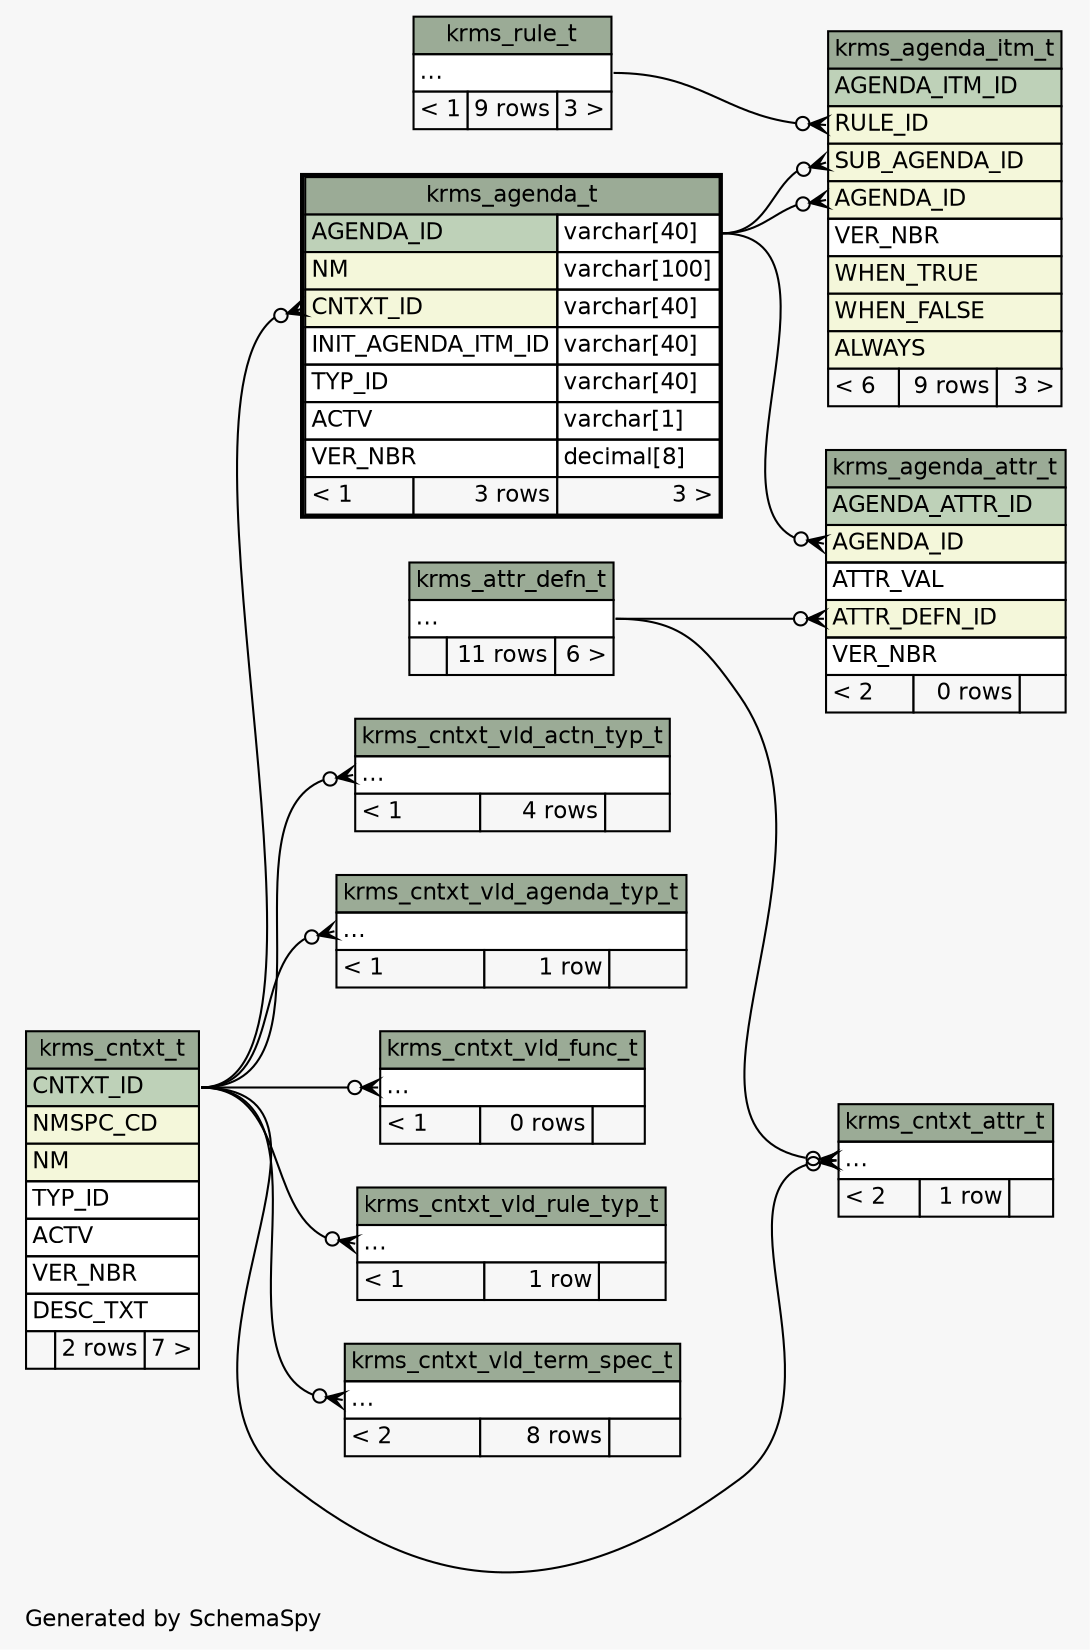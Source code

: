 // dot 2.28.0 on Mac OS X 10.7.2
// SchemaSpy rev 590
digraph "twoDegreesRelationshipsDiagram" {
  graph [
    rankdir="RL"
    bgcolor="#f7f7f7"
    label="\nGenerated by SchemaSpy"
    labeljust="l"
    nodesep="0.18"
    ranksep="0.46"
    fontname="Helvetica"
    fontsize="11"
  ];
  node [
    fontname="Helvetica"
    fontsize="11"
    shape="plaintext"
  ];
  edge [
    arrowsize="0.8"
  ];
  "krms_agenda_attr_t":"AGENDA_ID":w -> "krms_agenda_t":"AGENDA_ID.type":e [arrowhead=none dir=back arrowtail=crowodot];
  "krms_agenda_attr_t":"ATTR_DEFN_ID":w -> "krms_attr_defn_t":"elipses":e [arrowhead=none dir=back arrowtail=crowodot];
  "krms_agenda_itm_t":"AGENDA_ID":w -> "krms_agenda_t":"AGENDA_ID.type":e [arrowhead=none dir=back arrowtail=crowodot];
  "krms_agenda_itm_t":"RULE_ID":w -> "krms_rule_t":"elipses":e [arrowhead=none dir=back arrowtail=crowodot];
  "krms_agenda_itm_t":"SUB_AGENDA_ID":w -> "krms_agenda_t":"AGENDA_ID.type":e [arrowhead=none dir=back arrowtail=crowodot];
  "krms_agenda_t":"CNTXT_ID":w -> "krms_cntxt_t":"CNTXT_ID":e [arrowhead=none dir=back arrowtail=crowodot];
  "krms_cntxt_attr_t":"elipses":w -> "krms_attr_defn_t":"elipses":e [arrowhead=none dir=back arrowtail=crowodot];
  "krms_cntxt_attr_t":"elipses":w -> "krms_cntxt_t":"CNTXT_ID":e [arrowhead=none dir=back arrowtail=crowodot];
  "krms_cntxt_vld_actn_typ_t":"elipses":w -> "krms_cntxt_t":"CNTXT_ID":e [arrowhead=none dir=back arrowtail=crowodot];
  "krms_cntxt_vld_agenda_typ_t":"elipses":w -> "krms_cntxt_t":"CNTXT_ID":e [arrowhead=none dir=back arrowtail=crowodot];
  "krms_cntxt_vld_func_t":"elipses":w -> "krms_cntxt_t":"CNTXT_ID":e [arrowhead=none dir=back arrowtail=crowodot];
  "krms_cntxt_vld_rule_typ_t":"elipses":w -> "krms_cntxt_t":"CNTXT_ID":e [arrowhead=none dir=back arrowtail=crowodot];
  "krms_cntxt_vld_term_spec_t":"elipses":w -> "krms_cntxt_t":"CNTXT_ID":e [arrowhead=none dir=back arrowtail=crowodot];
  "krms_agenda_attr_t" [
    label=<
    <TABLE BORDER="0" CELLBORDER="1" CELLSPACING="0" BGCOLOR="#ffffff">
      <TR><TD COLSPAN="3" BGCOLOR="#9bab96" ALIGN="CENTER">krms_agenda_attr_t</TD></TR>
      <TR><TD PORT="AGENDA_ATTR_ID" COLSPAN="3" BGCOLOR="#bed1b8" ALIGN="LEFT">AGENDA_ATTR_ID</TD></TR>
      <TR><TD PORT="AGENDA_ID" COLSPAN="3" BGCOLOR="#f4f7da" ALIGN="LEFT">AGENDA_ID</TD></TR>
      <TR><TD PORT="ATTR_VAL" COLSPAN="3" ALIGN="LEFT">ATTR_VAL</TD></TR>
      <TR><TD PORT="ATTR_DEFN_ID" COLSPAN="3" BGCOLOR="#f4f7da" ALIGN="LEFT">ATTR_DEFN_ID</TD></TR>
      <TR><TD PORT="VER_NBR" COLSPAN="3" ALIGN="LEFT">VER_NBR</TD></TR>
      <TR><TD ALIGN="LEFT" BGCOLOR="#f7f7f7">&lt; 2</TD><TD ALIGN="RIGHT" BGCOLOR="#f7f7f7">0 rows</TD><TD ALIGN="RIGHT" BGCOLOR="#f7f7f7">  </TD></TR>
    </TABLE>>
    URL="krms_agenda_attr_t.html"
    tooltip="krms_agenda_attr_t"
  ];
  "krms_agenda_itm_t" [
    label=<
    <TABLE BORDER="0" CELLBORDER="1" CELLSPACING="0" BGCOLOR="#ffffff">
      <TR><TD COLSPAN="3" BGCOLOR="#9bab96" ALIGN="CENTER">krms_agenda_itm_t</TD></TR>
      <TR><TD PORT="AGENDA_ITM_ID" COLSPAN="3" BGCOLOR="#bed1b8" ALIGN="LEFT">AGENDA_ITM_ID</TD></TR>
      <TR><TD PORT="RULE_ID" COLSPAN="3" BGCOLOR="#f4f7da" ALIGN="LEFT">RULE_ID</TD></TR>
      <TR><TD PORT="SUB_AGENDA_ID" COLSPAN="3" BGCOLOR="#f4f7da" ALIGN="LEFT">SUB_AGENDA_ID</TD></TR>
      <TR><TD PORT="AGENDA_ID" COLSPAN="3" BGCOLOR="#f4f7da" ALIGN="LEFT">AGENDA_ID</TD></TR>
      <TR><TD PORT="VER_NBR" COLSPAN="3" ALIGN="LEFT">VER_NBR</TD></TR>
      <TR><TD PORT="WHEN_TRUE" COLSPAN="3" BGCOLOR="#f4f7da" ALIGN="LEFT">WHEN_TRUE</TD></TR>
      <TR><TD PORT="WHEN_FALSE" COLSPAN="3" BGCOLOR="#f4f7da" ALIGN="LEFT">WHEN_FALSE</TD></TR>
      <TR><TD PORT="ALWAYS" COLSPAN="3" BGCOLOR="#f4f7da" ALIGN="LEFT">ALWAYS</TD></TR>
      <TR><TD ALIGN="LEFT" BGCOLOR="#f7f7f7">&lt; 6</TD><TD ALIGN="RIGHT" BGCOLOR="#f7f7f7">9 rows</TD><TD ALIGN="RIGHT" BGCOLOR="#f7f7f7">3 &gt;</TD></TR>
    </TABLE>>
    URL="krms_agenda_itm_t.html"
    tooltip="krms_agenda_itm_t"
  ];
  "krms_agenda_t" [
    label=<
    <TABLE BORDER="2" CELLBORDER="1" CELLSPACING="0" BGCOLOR="#ffffff">
      <TR><TD COLSPAN="3" BGCOLOR="#9bab96" ALIGN="CENTER">krms_agenda_t</TD></TR>
      <TR><TD PORT="AGENDA_ID" COLSPAN="2" BGCOLOR="#bed1b8" ALIGN="LEFT">AGENDA_ID</TD><TD PORT="AGENDA_ID.type" ALIGN="LEFT">varchar[40]</TD></TR>
      <TR><TD PORT="NM" COLSPAN="2" BGCOLOR="#f4f7da" ALIGN="LEFT">NM</TD><TD PORT="NM.type" ALIGN="LEFT">varchar[100]</TD></TR>
      <TR><TD PORT="CNTXT_ID" COLSPAN="2" BGCOLOR="#f4f7da" ALIGN="LEFT">CNTXT_ID</TD><TD PORT="CNTXT_ID.type" ALIGN="LEFT">varchar[40]</TD></TR>
      <TR><TD PORT="INIT_AGENDA_ITM_ID" COLSPAN="2" ALIGN="LEFT">INIT_AGENDA_ITM_ID</TD><TD PORT="INIT_AGENDA_ITM_ID.type" ALIGN="LEFT">varchar[40]</TD></TR>
      <TR><TD PORT="TYP_ID" COLSPAN="2" ALIGN="LEFT">TYP_ID</TD><TD PORT="TYP_ID.type" ALIGN="LEFT">varchar[40]</TD></TR>
      <TR><TD PORT="ACTV" COLSPAN="2" ALIGN="LEFT">ACTV</TD><TD PORT="ACTV.type" ALIGN="LEFT">varchar[1]</TD></TR>
      <TR><TD PORT="VER_NBR" COLSPAN="2" ALIGN="LEFT">VER_NBR</TD><TD PORT="VER_NBR.type" ALIGN="LEFT">decimal[8]</TD></TR>
      <TR><TD ALIGN="LEFT" BGCOLOR="#f7f7f7">&lt; 1</TD><TD ALIGN="RIGHT" BGCOLOR="#f7f7f7">3 rows</TD><TD ALIGN="RIGHT" BGCOLOR="#f7f7f7">3 &gt;</TD></TR>
    </TABLE>>
    URL="krms_agenda_t.html"
    tooltip="krms_agenda_t"
  ];
  "krms_attr_defn_t" [
    label=<
    <TABLE BORDER="0" CELLBORDER="1" CELLSPACING="0" BGCOLOR="#ffffff">
      <TR><TD COLSPAN="3" BGCOLOR="#9bab96" ALIGN="CENTER">krms_attr_defn_t</TD></TR>
      <TR><TD PORT="elipses" COLSPAN="3" ALIGN="LEFT">...</TD></TR>
      <TR><TD ALIGN="LEFT" BGCOLOR="#f7f7f7">  </TD><TD ALIGN="RIGHT" BGCOLOR="#f7f7f7">11 rows</TD><TD ALIGN="RIGHT" BGCOLOR="#f7f7f7">6 &gt;</TD></TR>
    </TABLE>>
    URL="krms_attr_defn_t.html"
    tooltip="krms_attr_defn_t"
  ];
  "krms_cntxt_attr_t" [
    label=<
    <TABLE BORDER="0" CELLBORDER="1" CELLSPACING="0" BGCOLOR="#ffffff">
      <TR><TD COLSPAN="3" BGCOLOR="#9bab96" ALIGN="CENTER">krms_cntxt_attr_t</TD></TR>
      <TR><TD PORT="elipses" COLSPAN="3" ALIGN="LEFT">...</TD></TR>
      <TR><TD ALIGN="LEFT" BGCOLOR="#f7f7f7">&lt; 2</TD><TD ALIGN="RIGHT" BGCOLOR="#f7f7f7">1 row</TD><TD ALIGN="RIGHT" BGCOLOR="#f7f7f7">  </TD></TR>
    </TABLE>>
    URL="krms_cntxt_attr_t.html"
    tooltip="krms_cntxt_attr_t"
  ];
  "krms_cntxt_t" [
    label=<
    <TABLE BORDER="0" CELLBORDER="1" CELLSPACING="0" BGCOLOR="#ffffff">
      <TR><TD COLSPAN="3" BGCOLOR="#9bab96" ALIGN="CENTER">krms_cntxt_t</TD></TR>
      <TR><TD PORT="CNTXT_ID" COLSPAN="3" BGCOLOR="#bed1b8" ALIGN="LEFT">CNTXT_ID</TD></TR>
      <TR><TD PORT="NMSPC_CD" COLSPAN="3" BGCOLOR="#f4f7da" ALIGN="LEFT">NMSPC_CD</TD></TR>
      <TR><TD PORT="NM" COLSPAN="3" BGCOLOR="#f4f7da" ALIGN="LEFT">NM</TD></TR>
      <TR><TD PORT="TYP_ID" COLSPAN="3" ALIGN="LEFT">TYP_ID</TD></TR>
      <TR><TD PORT="ACTV" COLSPAN="3" ALIGN="LEFT">ACTV</TD></TR>
      <TR><TD PORT="VER_NBR" COLSPAN="3" ALIGN="LEFT">VER_NBR</TD></TR>
      <TR><TD PORT="DESC_TXT" COLSPAN="3" ALIGN="LEFT">DESC_TXT</TD></TR>
      <TR><TD ALIGN="LEFT" BGCOLOR="#f7f7f7">  </TD><TD ALIGN="RIGHT" BGCOLOR="#f7f7f7">2 rows</TD><TD ALIGN="RIGHT" BGCOLOR="#f7f7f7">7 &gt;</TD></TR>
    </TABLE>>
    URL="krms_cntxt_t.html"
    tooltip="krms_cntxt_t"
  ];
  "krms_cntxt_vld_actn_typ_t" [
    label=<
    <TABLE BORDER="0" CELLBORDER="1" CELLSPACING="0" BGCOLOR="#ffffff">
      <TR><TD COLSPAN="3" BGCOLOR="#9bab96" ALIGN="CENTER">krms_cntxt_vld_actn_typ_t</TD></TR>
      <TR><TD PORT="elipses" COLSPAN="3" ALIGN="LEFT">...</TD></TR>
      <TR><TD ALIGN="LEFT" BGCOLOR="#f7f7f7">&lt; 1</TD><TD ALIGN="RIGHT" BGCOLOR="#f7f7f7">4 rows</TD><TD ALIGN="RIGHT" BGCOLOR="#f7f7f7">  </TD></TR>
    </TABLE>>
    URL="krms_cntxt_vld_actn_typ_t.html"
    tooltip="krms_cntxt_vld_actn_typ_t"
  ];
  "krms_cntxt_vld_agenda_typ_t" [
    label=<
    <TABLE BORDER="0" CELLBORDER="1" CELLSPACING="0" BGCOLOR="#ffffff">
      <TR><TD COLSPAN="3" BGCOLOR="#9bab96" ALIGN="CENTER">krms_cntxt_vld_agenda_typ_t</TD></TR>
      <TR><TD PORT="elipses" COLSPAN="3" ALIGN="LEFT">...</TD></TR>
      <TR><TD ALIGN="LEFT" BGCOLOR="#f7f7f7">&lt; 1</TD><TD ALIGN="RIGHT" BGCOLOR="#f7f7f7">1 row</TD><TD ALIGN="RIGHT" BGCOLOR="#f7f7f7">  </TD></TR>
    </TABLE>>
    URL="krms_cntxt_vld_agenda_typ_t.html"
    tooltip="krms_cntxt_vld_agenda_typ_t"
  ];
  "krms_cntxt_vld_func_t" [
    label=<
    <TABLE BORDER="0" CELLBORDER="1" CELLSPACING="0" BGCOLOR="#ffffff">
      <TR><TD COLSPAN="3" BGCOLOR="#9bab96" ALIGN="CENTER">krms_cntxt_vld_func_t</TD></TR>
      <TR><TD PORT="elipses" COLSPAN="3" ALIGN="LEFT">...</TD></TR>
      <TR><TD ALIGN="LEFT" BGCOLOR="#f7f7f7">&lt; 1</TD><TD ALIGN="RIGHT" BGCOLOR="#f7f7f7">0 rows</TD><TD ALIGN="RIGHT" BGCOLOR="#f7f7f7">  </TD></TR>
    </TABLE>>
    URL="krms_cntxt_vld_func_t.html"
    tooltip="krms_cntxt_vld_func_t"
  ];
  "krms_cntxt_vld_rule_typ_t" [
    label=<
    <TABLE BORDER="0" CELLBORDER="1" CELLSPACING="0" BGCOLOR="#ffffff">
      <TR><TD COLSPAN="3" BGCOLOR="#9bab96" ALIGN="CENTER">krms_cntxt_vld_rule_typ_t</TD></TR>
      <TR><TD PORT="elipses" COLSPAN="3" ALIGN="LEFT">...</TD></TR>
      <TR><TD ALIGN="LEFT" BGCOLOR="#f7f7f7">&lt; 1</TD><TD ALIGN="RIGHT" BGCOLOR="#f7f7f7">1 row</TD><TD ALIGN="RIGHT" BGCOLOR="#f7f7f7">  </TD></TR>
    </TABLE>>
    URL="krms_cntxt_vld_rule_typ_t.html"
    tooltip="krms_cntxt_vld_rule_typ_t"
  ];
  "krms_cntxt_vld_term_spec_t" [
    label=<
    <TABLE BORDER="0" CELLBORDER="1" CELLSPACING="0" BGCOLOR="#ffffff">
      <TR><TD COLSPAN="3" BGCOLOR="#9bab96" ALIGN="CENTER">krms_cntxt_vld_term_spec_t</TD></TR>
      <TR><TD PORT="elipses" COLSPAN="3" ALIGN="LEFT">...</TD></TR>
      <TR><TD ALIGN="LEFT" BGCOLOR="#f7f7f7">&lt; 2</TD><TD ALIGN="RIGHT" BGCOLOR="#f7f7f7">8 rows</TD><TD ALIGN="RIGHT" BGCOLOR="#f7f7f7">  </TD></TR>
    </TABLE>>
    URL="krms_cntxt_vld_term_spec_t.html"
    tooltip="krms_cntxt_vld_term_spec_t"
  ];
  "krms_rule_t" [
    label=<
    <TABLE BORDER="0" CELLBORDER="1" CELLSPACING="0" BGCOLOR="#ffffff">
      <TR><TD COLSPAN="3" BGCOLOR="#9bab96" ALIGN="CENTER">krms_rule_t</TD></TR>
      <TR><TD PORT="elipses" COLSPAN="3" ALIGN="LEFT">...</TD></TR>
      <TR><TD ALIGN="LEFT" BGCOLOR="#f7f7f7">&lt; 1</TD><TD ALIGN="RIGHT" BGCOLOR="#f7f7f7">9 rows</TD><TD ALIGN="RIGHT" BGCOLOR="#f7f7f7">3 &gt;</TD></TR>
    </TABLE>>
    URL="krms_rule_t.html"
    tooltip="krms_rule_t"
  ];
}
